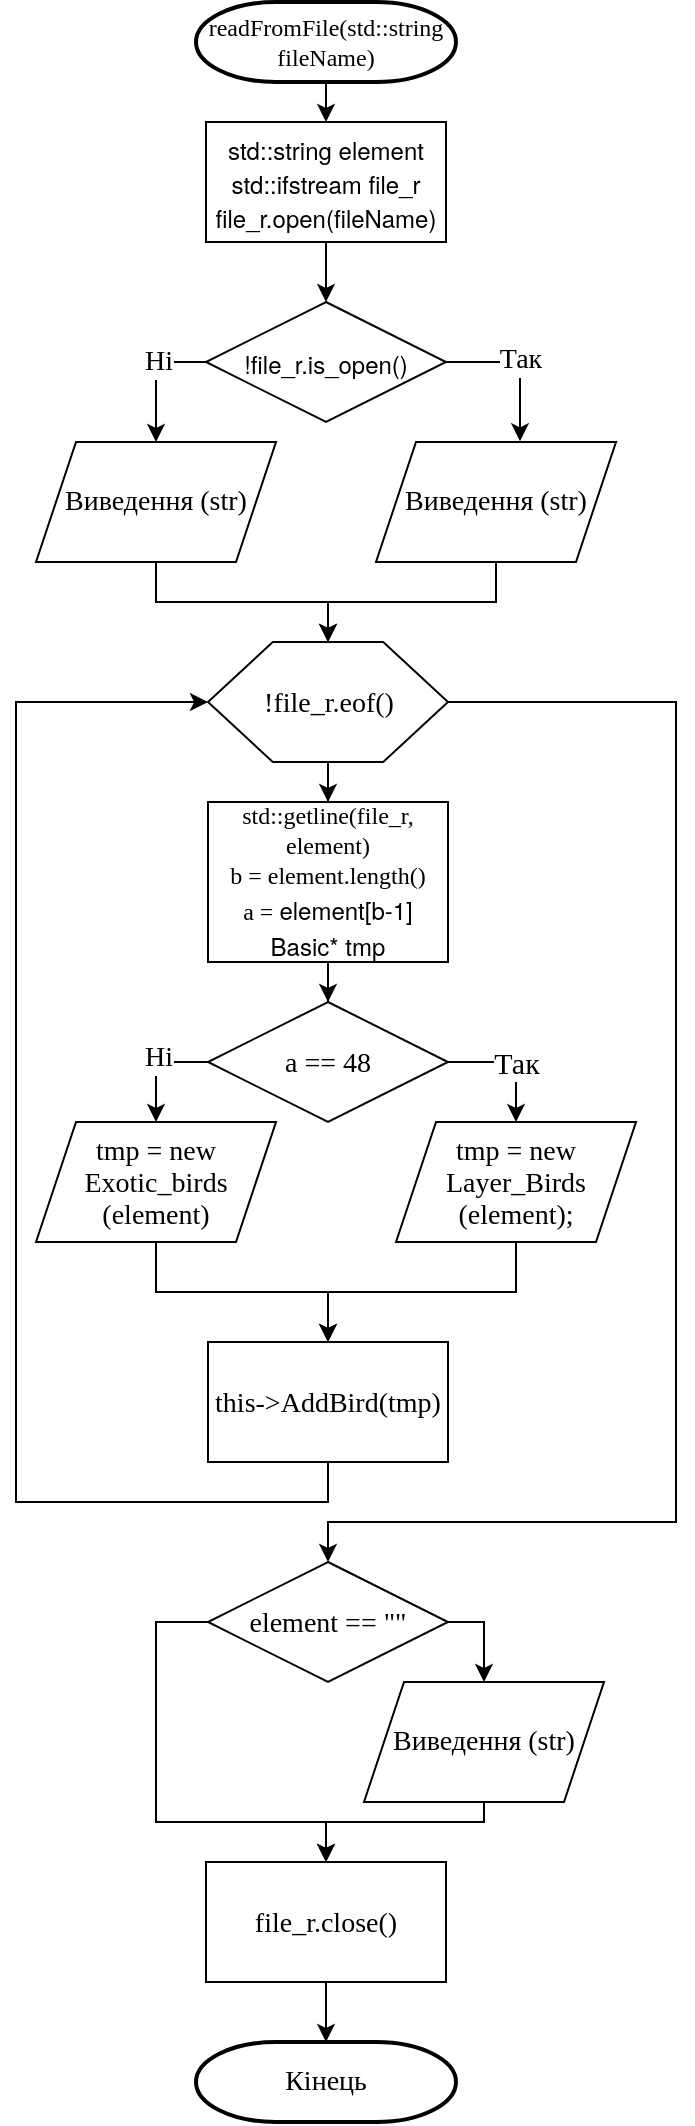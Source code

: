 <mxfile version="14.7.2" type="device"><diagram id="J_9qn0rYNV9YhKk9KRre" name="Страница 1"><mxGraphModel dx="1113" dy="779" grid="1" gridSize="10" guides="1" tooltips="1" connect="1" arrows="1" fold="1" page="1" pageScale="1" pageWidth="827" pageHeight="1169" math="0" shadow="0"><root><mxCell id="0"/><mxCell id="1" parent="0"/><mxCell id="dhA__p-y0jBI0Iyd98Yt-1" value="" style="edgeStyle=orthogonalEdgeStyle;rounded=0;orthogonalLoop=1;jettySize=auto;html=1;" edge="1" parent="1" source="dhA__p-y0jBI0Iyd98Yt-2"><mxGeometry relative="1" as="geometry"><mxPoint x="335" y="280" as="targetPoint"/></mxGeometry></mxCell><mxCell id="dhA__p-y0jBI0Iyd98Yt-2" value="&lt;p style=&quot;margin: 0px ; font-stretch: normal ; line-height: normal&quot;&gt;&lt;font face=&quot;Times New Roman&quot; style=&quot;font-size: 12px&quot;&gt;readFromFile(std::string fileName)&lt;/font&gt;&lt;/p&gt;" style="strokeWidth=2;html=1;shape=mxgraph.flowchart.terminator;whiteSpace=wrap;" vertex="1" parent="1"><mxGeometry x="270" y="220" width="130" height="40" as="geometry"/></mxCell><mxCell id="dhA__p-y0jBI0Iyd98Yt-3" value="&lt;font face=&quot;Times New Roman&quot;&gt;&lt;span style=&quot;font-size: 14px&quot;&gt;Кінець&lt;br&gt;&lt;/span&gt;&lt;/font&gt;" style="strokeWidth=2;html=1;shape=mxgraph.flowchart.terminator;whiteSpace=wrap;" vertex="1" parent="1"><mxGeometry x="270" y="1240" width="130" height="40" as="geometry"/></mxCell><mxCell id="dhA__p-y0jBI0Iyd98Yt-4" value="" style="edgeStyle=orthogonalEdgeStyle;rounded=0;orthogonalLoop=1;jettySize=auto;html=1;" edge="1" parent="1" source="dhA__p-y0jBI0Iyd98Yt-5"><mxGeometry relative="1" as="geometry"><mxPoint x="335" y="370" as="targetPoint"/></mxGeometry></mxCell><mxCell id="dhA__p-y0jBI0Iyd98Yt-5" value="&lt;p style=&quot;margin: 0px ; font-stretch: normal ; font-size: 12px ; line-height: normal ; font-family: &amp;#34;helvetica neue&amp;#34;&quot;&gt;std::string element&lt;/p&gt;&lt;p style=&quot;margin: 0px ; font-stretch: normal ; font-size: 12px ; line-height: normal ; font-family: &amp;#34;helvetica neue&amp;#34;&quot;&gt;std::ifstream file_r&lt;/p&gt;&lt;p style=&quot;margin: 0px ; font-stretch: normal ; font-size: 12px ; line-height: normal ; font-family: &amp;#34;helvetica neue&amp;#34;&quot;&gt;file_r.open(fileName)&lt;/p&gt;" style="rounded=0;whiteSpace=wrap;html=1;fontFamily=Times New Roman;fontSize=14;" vertex="1" parent="1"><mxGeometry x="275" y="280" width="120" height="60" as="geometry"/></mxCell><mxCell id="dhA__p-y0jBI0Iyd98Yt-6" style="edgeStyle=orthogonalEdgeStyle;rounded=0;orthogonalLoop=1;jettySize=auto;html=1;entryX=0.5;entryY=0;entryDx=0;entryDy=0;fontFamily=Times New Roman;fontSize=14;endArrow=classic;endFill=1;" edge="1" parent="1" source="dhA__p-y0jBI0Iyd98Yt-10" target="dhA__p-y0jBI0Iyd98Yt-14"><mxGeometry relative="1" as="geometry"><Array as="points"><mxPoint x="250" y="400"/></Array></mxGeometry></mxCell><mxCell id="dhA__p-y0jBI0Iyd98Yt-7" value="Ні" style="edgeLabel;html=1;align=center;verticalAlign=middle;resizable=0;points=[];fontSize=14;fontFamily=Times New Roman;" vertex="1" connectable="0" parent="dhA__p-y0jBI0Iyd98Yt-6"><mxGeometry x="-0.241" relative="1" as="geometry"><mxPoint as="offset"/></mxGeometry></mxCell><mxCell id="dhA__p-y0jBI0Iyd98Yt-8" style="edgeStyle=orthogonalEdgeStyle;rounded=0;orthogonalLoop=1;jettySize=auto;html=1;entryX=0.6;entryY=-0.006;entryDx=0;entryDy=0;entryPerimeter=0;fontFamily=Times New Roman;fontSize=14;endArrow=classic;endFill=1;" edge="1" parent="1" source="dhA__p-y0jBI0Iyd98Yt-10" target="dhA__p-y0jBI0Iyd98Yt-12"><mxGeometry relative="1" as="geometry"><Array as="points"><mxPoint x="432" y="400"/></Array></mxGeometry></mxCell><mxCell id="dhA__p-y0jBI0Iyd98Yt-9" value="Так" style="edgeLabel;html=1;align=center;verticalAlign=middle;resizable=0;points=[];fontSize=14;fontFamily=Times New Roman;" vertex="1" connectable="0" parent="dhA__p-y0jBI0Iyd98Yt-8"><mxGeometry x="-0.034" y="-1" relative="1" as="geometry"><mxPoint x="1" y="-1" as="offset"/></mxGeometry></mxCell><mxCell id="dhA__p-y0jBI0Iyd98Yt-10" value="&lt;p style=&quot;margin: 0px ; font-stretch: normal ; font-size: 12px ; line-height: normal ; font-family: &amp;#34;helvetica neue&amp;#34;&quot;&gt;!file_r.is_open()&lt;/p&gt;" style="rhombus;whiteSpace=wrap;html=1;rounded=0;fontFamily=Times New Roman;fontSize=14;" vertex="1" parent="1"><mxGeometry x="275" y="370" width="120" height="60" as="geometry"/></mxCell><mxCell id="dhA__p-y0jBI0Iyd98Yt-11" style="edgeStyle=orthogonalEdgeStyle;rounded=0;orthogonalLoop=1;jettySize=auto;html=1;entryX=0.5;entryY=0;entryDx=0;entryDy=0;fontFamily=Times New Roman;fontSize=14;endArrow=classic;endFill=1;" edge="1" parent="1" source="dhA__p-y0jBI0Iyd98Yt-12" target="dhA__p-y0jBI0Iyd98Yt-17"><mxGeometry relative="1" as="geometry"/></mxCell><mxCell id="dhA__p-y0jBI0Iyd98Yt-12" value="Виведення (str)" style="shape=parallelogram;perimeter=parallelogramPerimeter;whiteSpace=wrap;html=1;fixedSize=1;rounded=0;fontFamily=Times New Roman;fontSize=14;" vertex="1" parent="1"><mxGeometry x="360" y="440" width="120" height="60" as="geometry"/></mxCell><mxCell id="dhA__p-y0jBI0Iyd98Yt-13" style="edgeStyle=orthogonalEdgeStyle;rounded=0;orthogonalLoop=1;jettySize=auto;html=1;entryX=0.5;entryY=0;entryDx=0;entryDy=0;fontFamily=Times New Roman;fontSize=14;endArrow=classic;endFill=1;" edge="1" parent="1" source="dhA__p-y0jBI0Iyd98Yt-14" target="dhA__p-y0jBI0Iyd98Yt-17"><mxGeometry relative="1" as="geometry"/></mxCell><mxCell id="dhA__p-y0jBI0Iyd98Yt-14" value="Виведення (str)" style="shape=parallelogram;perimeter=parallelogramPerimeter;whiteSpace=wrap;html=1;fixedSize=1;rounded=0;fontFamily=Times New Roman;fontSize=14;" vertex="1" parent="1"><mxGeometry x="190" y="440" width="120" height="60" as="geometry"/></mxCell><mxCell id="dhA__p-y0jBI0Iyd98Yt-15" value="" style="edgeStyle=orthogonalEdgeStyle;rounded=0;orthogonalLoop=1;jettySize=auto;html=1;fontFamily=Times New Roman;fontSize=14;endArrow=classic;endFill=1;" edge="1" parent="1" source="dhA__p-y0jBI0Iyd98Yt-17" target="dhA__p-y0jBI0Iyd98Yt-19"><mxGeometry relative="1" as="geometry"/></mxCell><mxCell id="dhA__p-y0jBI0Iyd98Yt-40" style="edgeStyle=orthogonalEdgeStyle;rounded=0;orthogonalLoop=1;jettySize=auto;html=1;entryX=0.5;entryY=0;entryDx=0;entryDy=0;" edge="1" parent="1" source="dhA__p-y0jBI0Iyd98Yt-17" target="dhA__p-y0jBI0Iyd98Yt-22"><mxGeometry relative="1" as="geometry"><Array as="points"><mxPoint x="510" y="570"/><mxPoint x="510" y="980"/><mxPoint x="336" y="980"/></Array></mxGeometry></mxCell><mxCell id="dhA__p-y0jBI0Iyd98Yt-17" value="&lt;p style=&quot;margin: 0px ; font-stretch: normal ; line-height: normal&quot;&gt;&lt;font style=&quot;font-size: 14px&quot;&gt;!file_r.eof()&lt;/font&gt;&lt;/p&gt;" style="verticalLabelPosition=middle;verticalAlign=middle;html=1;shape=hexagon;perimeter=hexagonPerimeter2;arcSize=6;size=0.27;strokeWidth=1;fontFamily=Times New Roman;fontSize=14;align=center;labelPosition=center;" vertex="1" parent="1"><mxGeometry x="276" y="540" width="120" height="60" as="geometry"/></mxCell><mxCell id="dhA__p-y0jBI0Iyd98Yt-31" style="edgeStyle=orthogonalEdgeStyle;rounded=0;orthogonalLoop=1;jettySize=auto;html=1;entryX=0.5;entryY=0;entryDx=0;entryDy=0;" edge="1" parent="1" source="dhA__p-y0jBI0Iyd98Yt-19" target="dhA__p-y0jBI0Iyd98Yt-28"><mxGeometry relative="1" as="geometry"/></mxCell><mxCell id="dhA__p-y0jBI0Iyd98Yt-19" value="&lt;p style=&quot;margin: 0px ; font-stretch: normal ; font-size: 12px ; line-height: normal&quot;&gt;std::getline(file_r, element)&lt;/p&gt;&lt;p style=&quot;margin: 0px ; font-stretch: normal ; font-size: 12px ; line-height: normal&quot;&gt;b =&amp;nbsp;element.length()&lt;/p&gt;&lt;p style=&quot;margin: 0px ; font-stretch: normal ; font-size: 12px ; line-height: normal&quot;&gt;a =&amp;nbsp;&lt;span style=&quot;font-family: &amp;#34;helvetica neue&amp;#34;&quot;&gt;element[b-1]&lt;/span&gt;&lt;/p&gt;&lt;p style=&quot;margin: 0px ; font-stretch: normal ; font-size: 12px ; line-height: normal&quot;&gt;&lt;span style=&quot;font-family: &amp;#34;helvetica neue&amp;#34;&quot;&gt;Basic* tmp&lt;/span&gt;&lt;/p&gt;" style="rounded=0;whiteSpace=wrap;html=1;fontFamily=Times New Roman;fontSize=14;" vertex="1" parent="1"><mxGeometry x="276" y="620" width="120" height="80" as="geometry"/></mxCell><mxCell id="dhA__p-y0jBI0Iyd98Yt-43" style="edgeStyle=orthogonalEdgeStyle;rounded=0;orthogonalLoop=1;jettySize=auto;html=1;entryX=0.5;entryY=0;entryDx=0;entryDy=0;" edge="1" parent="1" source="dhA__p-y0jBI0Iyd98Yt-22" target="dhA__p-y0jBI0Iyd98Yt-26"><mxGeometry relative="1" as="geometry"><Array as="points"><mxPoint x="250" y="1030"/><mxPoint x="250" y="1130"/><mxPoint x="335" y="1130"/></Array></mxGeometry></mxCell><mxCell id="dhA__p-y0jBI0Iyd98Yt-44" style="edgeStyle=orthogonalEdgeStyle;rounded=0;orthogonalLoop=1;jettySize=auto;html=1;entryX=0.5;entryY=0;entryDx=0;entryDy=0;" edge="1" parent="1" source="dhA__p-y0jBI0Iyd98Yt-22" target="dhA__p-y0jBI0Iyd98Yt-41"><mxGeometry relative="1" as="geometry"><Array as="points"><mxPoint x="414" y="1030"/></Array></mxGeometry></mxCell><mxCell id="dhA__p-y0jBI0Iyd98Yt-22" value="&lt;p style=&quot;margin: 0px ; font-stretch: normal ; line-height: normal&quot;&gt;&lt;font style=&quot;font-size: 14px&quot;&gt;element == &quot;&quot;&lt;/font&gt;&lt;/p&gt;" style="rhombus;whiteSpace=wrap;html=1;rounded=0;fontFamily=Times New Roman;fontSize=14;" vertex="1" parent="1"><mxGeometry x="276" y="1000" width="120" height="60" as="geometry"/></mxCell><mxCell id="dhA__p-y0jBI0Iyd98Yt-25" value="" style="edgeStyle=orthogonalEdgeStyle;rounded=0;orthogonalLoop=1;jettySize=auto;html=1;fontFamily=Times New Roman;fontSize=14;endArrow=classic;endFill=1;" edge="1" parent="1" source="dhA__p-y0jBI0Iyd98Yt-26" target="dhA__p-y0jBI0Iyd98Yt-3"><mxGeometry relative="1" as="geometry"/></mxCell><mxCell id="dhA__p-y0jBI0Iyd98Yt-26" value="&lt;p style=&quot;margin: 0px ; font-stretch: normal ; line-height: normal&quot;&gt;&lt;font style=&quot;font-size: 14px&quot;&gt;file_r.close()&lt;/font&gt;&lt;/p&gt;" style="rounded=0;whiteSpace=wrap;html=1;fontFamily=Times New Roman;fontSize=14;" vertex="1" parent="1"><mxGeometry x="275" y="1150" width="120" height="60" as="geometry"/></mxCell><mxCell id="dhA__p-y0jBI0Iyd98Yt-27" style="edgeStyle=orthogonalEdgeStyle;rounded=0;orthogonalLoop=1;jettySize=auto;html=1;entryX=0.5;entryY=0;entryDx=0;entryDy=0;fontFamily=Times New Roman;fontSize=14;endArrow=classic;endFill=1;" edge="1" parent="1" source="dhA__p-y0jBI0Iyd98Yt-28" target="dhA__p-y0jBI0Iyd98Yt-29"><mxGeometry relative="1" as="geometry"><Array as="points"><mxPoint x="250" y="750"/></Array></mxGeometry></mxCell><mxCell id="dhA__p-y0jBI0Iyd98Yt-32" value="&lt;font face=&quot;Times New Roman&quot; style=&quot;font-size: 14px&quot;&gt;Ні&lt;/font&gt;" style="edgeLabel;html=1;align=center;verticalAlign=middle;resizable=0;points=[];" vertex="1" connectable="0" parent="dhA__p-y0jBI0Iyd98Yt-27"><mxGeometry x="-0.107" y="-2" relative="1" as="geometry"><mxPoint as="offset"/></mxGeometry></mxCell><mxCell id="dhA__p-y0jBI0Iyd98Yt-34" style="edgeStyle=orthogonalEdgeStyle;rounded=0;orthogonalLoop=1;jettySize=auto;html=1;entryX=0.5;entryY=0;entryDx=0;entryDy=0;" edge="1" parent="1" source="dhA__p-y0jBI0Iyd98Yt-28" target="dhA__p-y0jBI0Iyd98Yt-33"><mxGeometry relative="1" as="geometry"><Array as="points"><mxPoint x="430" y="750"/></Array></mxGeometry></mxCell><mxCell id="dhA__p-y0jBI0Iyd98Yt-35" value="&lt;font face=&quot;Times New Roman&quot; style=&quot;font-size: 15px&quot;&gt;Так&lt;/font&gt;" style="edgeLabel;html=1;align=center;verticalAlign=middle;resizable=0;points=[];" vertex="1" connectable="0" parent="dhA__p-y0jBI0Iyd98Yt-34"><mxGeometry x="0.062" relative="1" as="geometry"><mxPoint as="offset"/></mxGeometry></mxCell><mxCell id="dhA__p-y0jBI0Iyd98Yt-28" value="&lt;p style=&quot;margin: 0px ; font-stretch: normal ; line-height: normal&quot;&gt;&lt;font style=&quot;font-size: 14px&quot;&gt;a == 48&lt;/font&gt;&lt;/p&gt;" style="rhombus;whiteSpace=wrap;html=1;rounded=0;fontFamily=Times New Roman;fontSize=14;" vertex="1" parent="1"><mxGeometry x="276" y="720" width="120" height="60" as="geometry"/></mxCell><mxCell id="dhA__p-y0jBI0Iyd98Yt-37" style="edgeStyle=orthogonalEdgeStyle;rounded=0;orthogonalLoop=1;jettySize=auto;html=1;entryX=0.5;entryY=0;entryDx=0;entryDy=0;" edge="1" parent="1" source="dhA__p-y0jBI0Iyd98Yt-29" target="dhA__p-y0jBI0Iyd98Yt-36"><mxGeometry relative="1" as="geometry"/></mxCell><mxCell id="dhA__p-y0jBI0Iyd98Yt-29" value="&lt;p style=&quot;margin: 0px ; font-stretch: normal ; line-height: normal&quot;&gt;tmp = new Exotic_birds&lt;/p&gt;&lt;p style=&quot;margin: 0px ; font-stretch: normal ; line-height: normal&quot;&gt;(element)&lt;/p&gt;" style="shape=parallelogram;perimeter=parallelogramPerimeter;whiteSpace=wrap;html=1;fixedSize=1;rounded=0;fontFamily=Times New Roman;fontSize=14;" vertex="1" parent="1"><mxGeometry x="190" y="780" width="120" height="60" as="geometry"/></mxCell><mxCell id="dhA__p-y0jBI0Iyd98Yt-38" style="edgeStyle=orthogonalEdgeStyle;rounded=0;orthogonalLoop=1;jettySize=auto;html=1;" edge="1" parent="1" source="dhA__p-y0jBI0Iyd98Yt-33" target="dhA__p-y0jBI0Iyd98Yt-36"><mxGeometry relative="1" as="geometry"/></mxCell><mxCell id="dhA__p-y0jBI0Iyd98Yt-33" value="&lt;p style=&quot;margin: 0px ; font-stretch: normal ; line-height: normal&quot;&gt;tmp = new Layer_Birds&lt;/p&gt;&lt;p style=&quot;margin: 0px ; font-stretch: normal ; line-height: normal&quot;&gt;(element);&lt;/p&gt;" style="shape=parallelogram;perimeter=parallelogramPerimeter;whiteSpace=wrap;html=1;fixedSize=1;rounded=0;fontFamily=Times New Roman;fontSize=14;" vertex="1" parent="1"><mxGeometry x="370" y="780" width="120" height="60" as="geometry"/></mxCell><mxCell id="dhA__p-y0jBI0Iyd98Yt-39" style="edgeStyle=orthogonalEdgeStyle;rounded=0;orthogonalLoop=1;jettySize=auto;html=1;entryX=0;entryY=0.5;entryDx=0;entryDy=0;" edge="1" parent="1" source="dhA__p-y0jBI0Iyd98Yt-36" target="dhA__p-y0jBI0Iyd98Yt-17"><mxGeometry relative="1" as="geometry"><Array as="points"><mxPoint x="336" y="970"/><mxPoint x="180" y="970"/><mxPoint x="180" y="570"/></Array></mxGeometry></mxCell><mxCell id="dhA__p-y0jBI0Iyd98Yt-36" value="&lt;p style=&quot;margin: 0px ; font-stretch: normal ; line-height: normal&quot;&gt;this-&amp;gt;AddBird(tmp)&lt;/p&gt;" style="rounded=0;whiteSpace=wrap;html=1;fontFamily=Times New Roman;fontSize=14;" vertex="1" parent="1"><mxGeometry x="276" y="890" width="120" height="60" as="geometry"/></mxCell><mxCell id="dhA__p-y0jBI0Iyd98Yt-45" style="edgeStyle=orthogonalEdgeStyle;rounded=0;orthogonalLoop=1;jettySize=auto;html=1;entryX=0.5;entryY=0;entryDx=0;entryDy=0;" edge="1" parent="1" source="dhA__p-y0jBI0Iyd98Yt-41" target="dhA__p-y0jBI0Iyd98Yt-26"><mxGeometry relative="1" as="geometry"><Array as="points"><mxPoint x="414" y="1130"/><mxPoint x="335" y="1130"/></Array></mxGeometry></mxCell><mxCell id="dhA__p-y0jBI0Iyd98Yt-41" value="Виведення (str)" style="shape=parallelogram;perimeter=parallelogramPerimeter;whiteSpace=wrap;html=1;fixedSize=1;rounded=0;fontFamily=Times New Roman;fontSize=14;" vertex="1" parent="1"><mxGeometry x="354" y="1060" width="120" height="60" as="geometry"/></mxCell></root></mxGraphModel></diagram></mxfile>